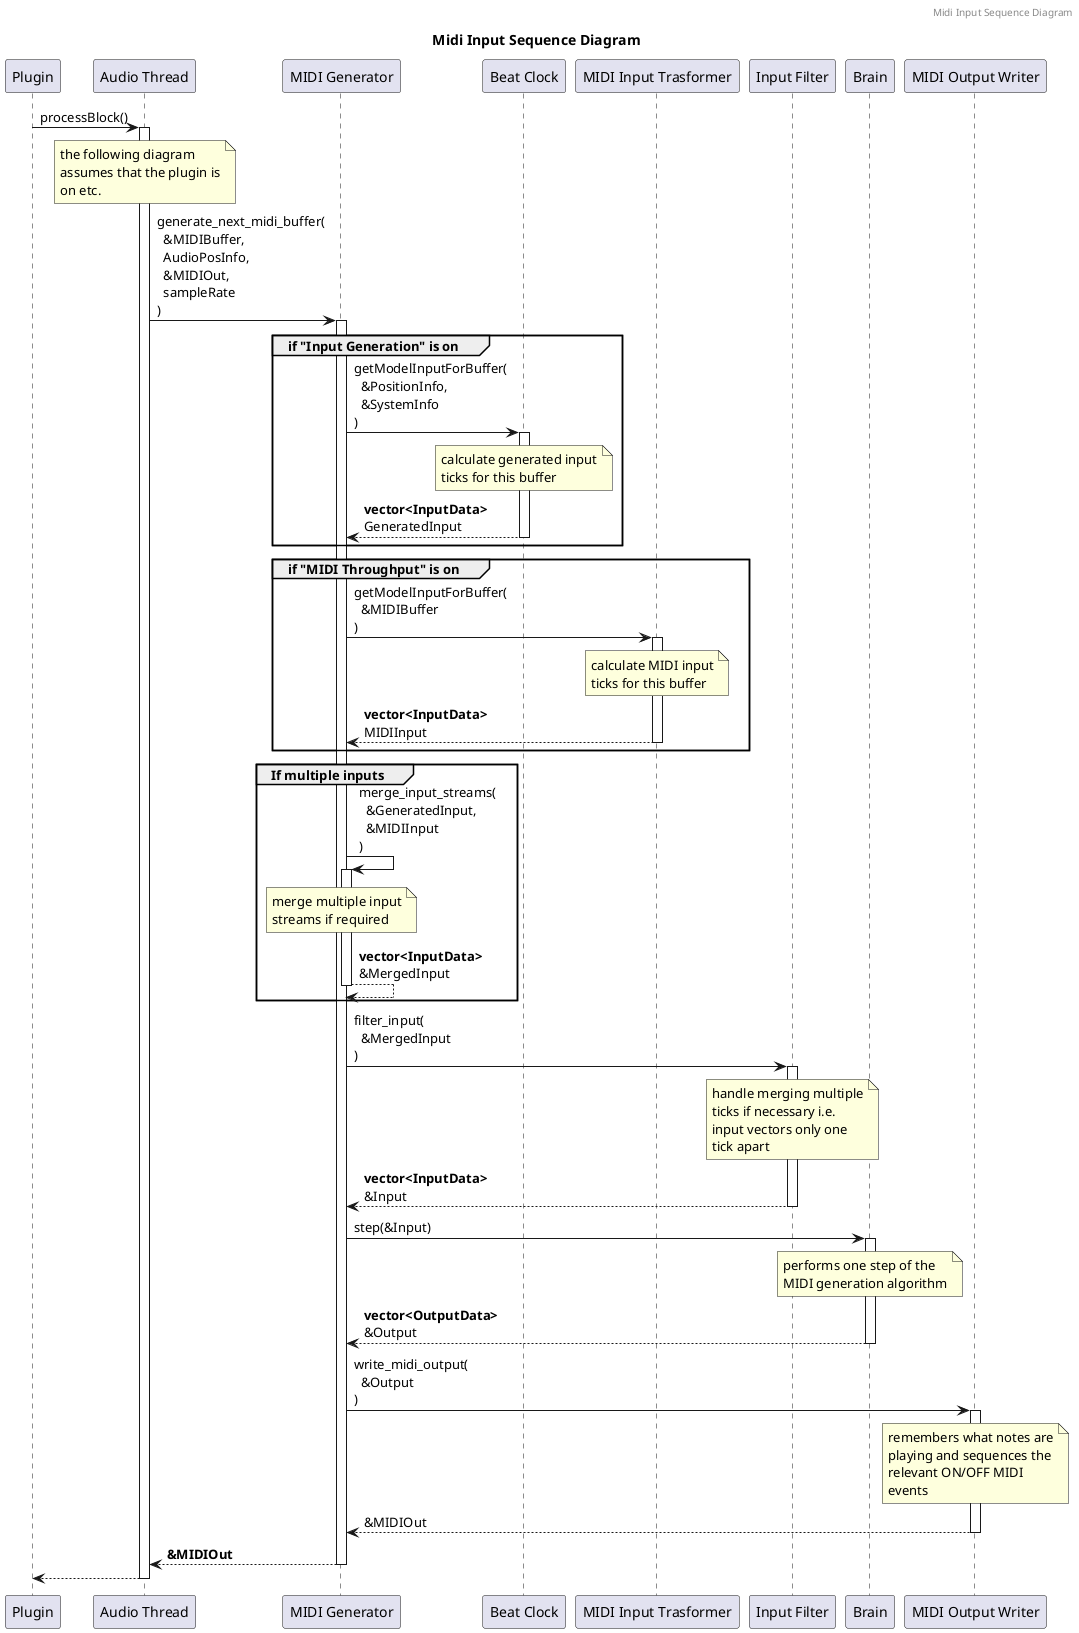' midi-input-sequence-diagram.plantuml
' Copyright (C) 2020 Ben Tilley <targansaikhan@gmail.com>
'
' Distributed under terms of the MIT license.

@startuml

header Midi Input Sequence Diagram
title Midi Input Sequence Diagram

participant "Plugin"
participant "Audio Thread" as Audio
participant "MIDI Generator" as Generator
participant "Beat Clock" as Clock
participant "MIDI Input Trasformer" as Transformer
participant "Input Filter" as Filter
participant "Brain" as Brain
participant "MIDI Output Writer" as Writer

Plugin -> Audio : processBlock()
note over Audio : the following diagram\nassumes that the plugin is\non etc.
activate Audio
Audio -> Generator : generate_next_midi_buffer(\n  &MIDIBuffer,\n  AudioPosInfo,\n  &MIDIOut,\n  sampleRate\n)
activate Generator

group if "Input Generation" is on
  Generator -> Clock : getModelInputForBuffer(\n  &PositionInfo,\n  &SystemInfo\n)
  activate Clock
  note over Clock : calculate generated input\nticks for this buffer
  return **vector<InputData>**\nGeneratedInput
end

group if "MIDI Throughput" is on
  Generator -> Transformer : getModelInputForBuffer(\n  &MIDIBuffer\n)
  activate Transformer
  note over Transformer : calculate MIDI input\nticks for this buffer
  return **vector<InputData>**\nMIDIInput
end

group If multiple inputs
  Generator -> Generator : merge_input_streams(\n  &GeneratedInput,\n  &MIDIInput\n)
  activate Generator
  note over Generator : merge multiple input\nstreams if required
  return **vector<InputData>**\n&MergedInput
end

Generator -> Filter : filter_input(\n  &MergedInput\n)
activate Filter
note over Filter : handle merging multiple\nticks if necessary i.e.\ninput vectors only one\ntick apart
return **vector<InputData>**\n&Input

Generator -> Brain : step(&Input)
activate Brain
note over Brain : performs one step of the\nMIDI generation algorithm
return **vector<OutputData>**\n&Output

Generator -> Writer : write_midi_output(\n  &Output\n)
activate Writer
note over Writer : remembers what notes are\nplaying and sequences the\nrelevant ON/OFF MIDI\nevents
return &MIDIOut

return **&MIDIOut**

return
@enduml

